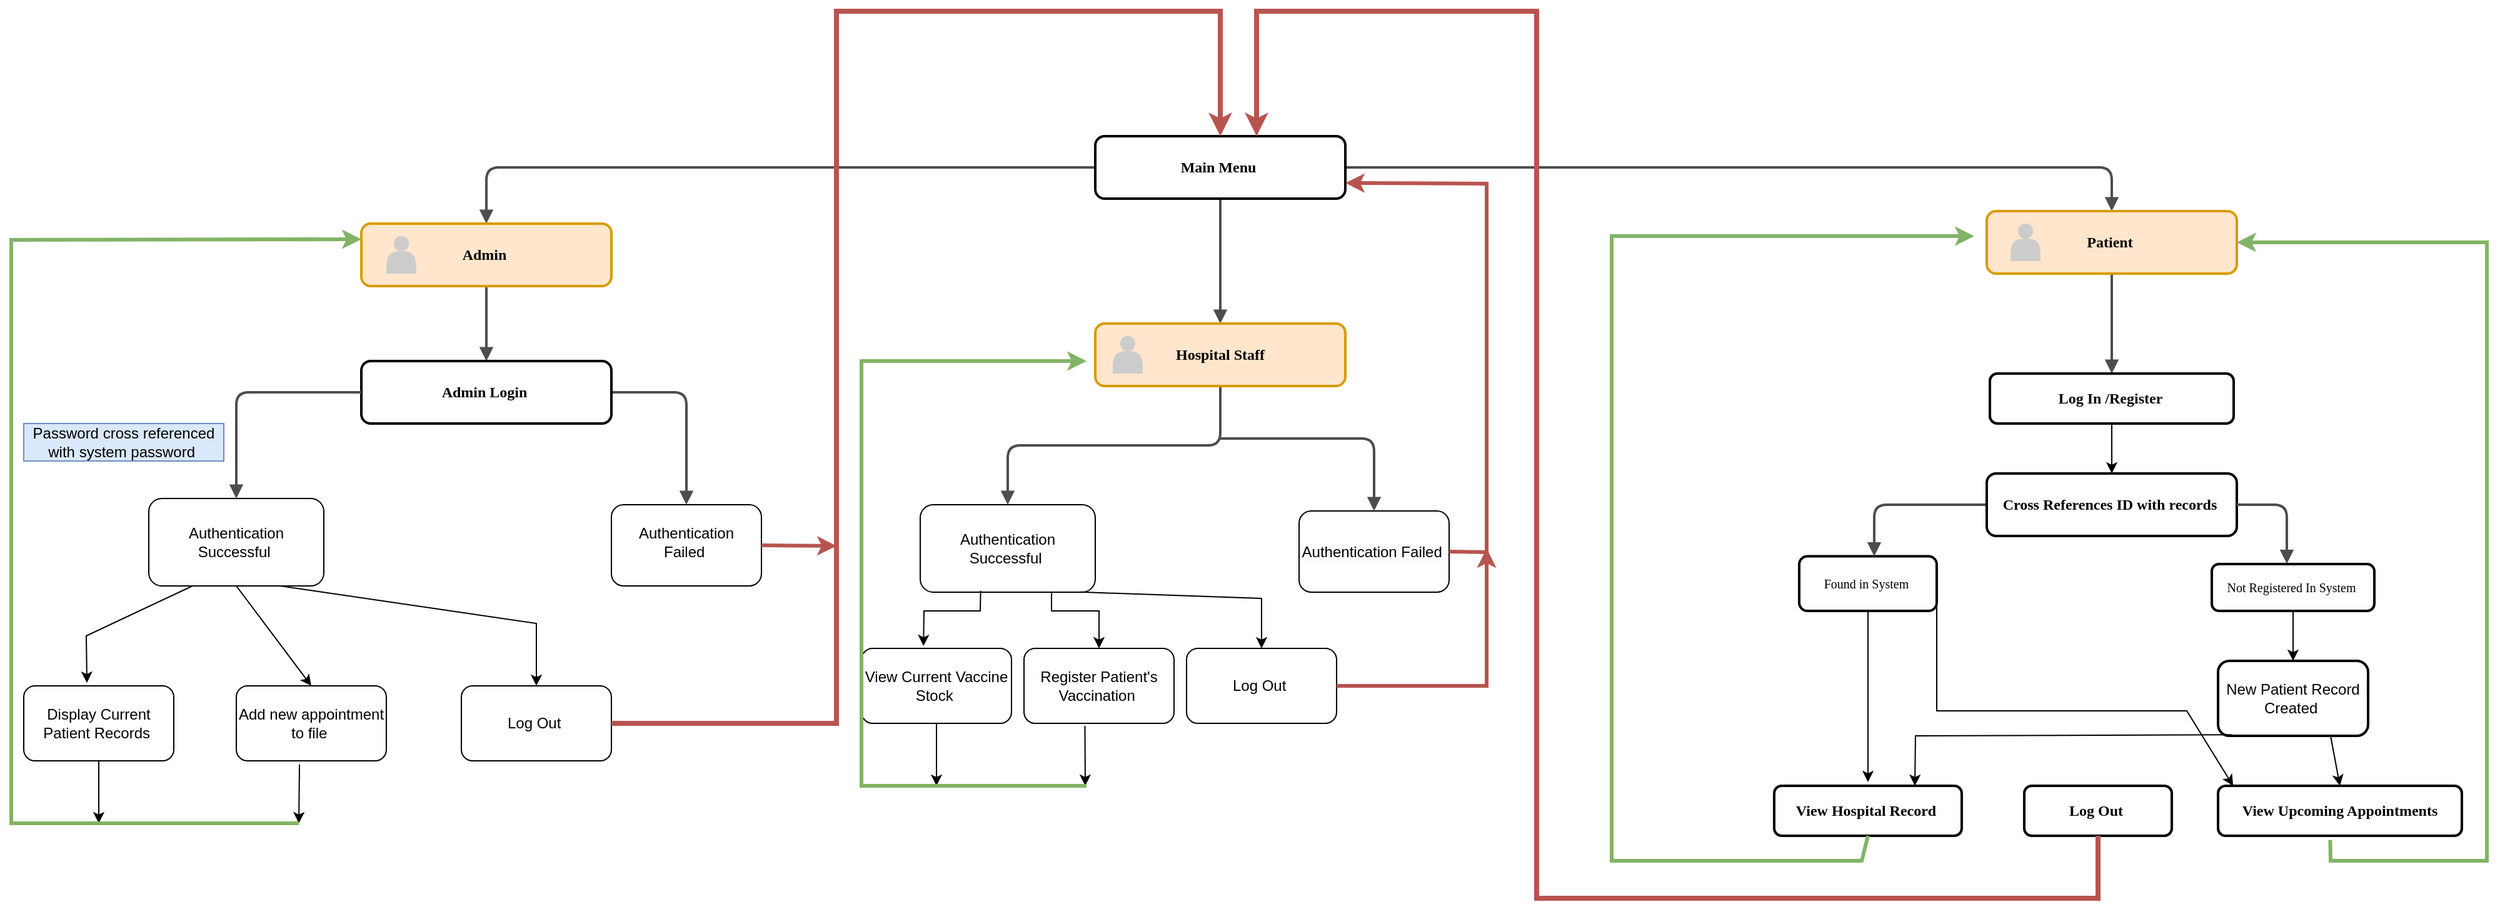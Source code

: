 <mxfile version="26.0.16">
  <diagram name="Page-1" id="19d8dcba-68ad-dc05-1034-9cf7b2a963f6">
    <mxGraphModel dx="1036" dy="722" grid="1" gridSize="10" guides="1" tooltips="1" connect="1" arrows="1" fold="1" page="1" pageScale="1" pageWidth="1100" pageHeight="850" background="none" math="0" shadow="0">
      <root>
        <mxCell id="0" />
        <mxCell id="1" parent="0" />
        <mxCell id="218ae93e1282097f-29" value="Not Registered In System&amp;nbsp;" style="whiteSpace=wrap;html=1;rounded=1;shadow=0;comic=0;strokeWidth=2;fontFamily=Verdana;align=center;fontSize=10;" parent="1" vertex="1">
          <mxGeometry x="1780" y="482.5" width="130" height="37.5" as="geometry" />
        </mxCell>
        <mxCell id="218ae93e1282097f-34" value="Found in System&amp;nbsp;" style="whiteSpace=wrap;html=1;rounded=1;shadow=0;comic=0;strokeWidth=2;fontFamily=Verdana;align=center;fontSize=10;" parent="1" vertex="1">
          <mxGeometry x="1450" y="476.25" width="110" height="43.75" as="geometry" />
        </mxCell>
        <mxCell id="218ae93e1282097f-42" value="" style="edgeStyle=orthogonalEdgeStyle;rounded=1;html=1;labelBackgroundColor=none;endArrow=block;endFill=1;strokeColor=#4D4D4D;strokeWidth=2;fontFamily=Verdana;fontSize=12;fontStyle=1" parent="1" source="6257edae8c83ed4a-1" target="6257edae8c83ed4a-12" edge="1">
          <mxGeometry relative="1" as="geometry" />
        </mxCell>
        <mxCell id="218ae93e1282097f-43" value="" style="edgeStyle=orthogonalEdgeStyle;rounded=1;html=1;labelBackgroundColor=none;endArrow=block;endFill=1;strokeColor=#4D4D4D;strokeWidth=2;fontFamily=Verdana;fontSize=12;fontStyle=1" parent="1" source="6257edae8c83ed4a-1" target="6257edae8c83ed4a-9" edge="1">
          <mxGeometry relative="1" as="geometry" />
        </mxCell>
        <mxCell id="218ae93e1282097f-44" value="" style="edgeStyle=orthogonalEdgeStyle;rounded=1;html=1;labelBackgroundColor=none;endArrow=block;endFill=1;strokeColor=#4D4D4D;strokeWidth=2;fontFamily=Verdana;fontSize=12;fontStyle=1" parent="1" source="6257edae8c83ed4a-1" target="218ae93e1282097f-2" edge="1">
          <mxGeometry relative="1" as="geometry" />
        </mxCell>
        <mxCell id="218ae93e1282097f-46" value="" style="edgeStyle=orthogonalEdgeStyle;rounded=1;html=1;labelBackgroundColor=none;endArrow=block;endFill=1;strokeColor=#4D4D4D;strokeWidth=2;fontFamily=Verdana;fontSize=12;fontStyle=1" parent="1" source="6257edae8c83ed4a-9" target="218ae93e1282097f-8" edge="1">
          <mxGeometry relative="1" as="geometry" />
        </mxCell>
        <mxCell id="218ae93e1282097f-48" value="" style="edgeStyle=orthogonalEdgeStyle;rounded=1;html=1;labelBackgroundColor=none;endArrow=block;endFill=1;strokeColor=#4D4D4D;strokeWidth=2;fontFamily=Verdana;fontSize=12;fontStyle=1" parent="1" source="218ae93e1282097f-2" target="6257edae8c83ed4a-24" edge="1">
          <mxGeometry relative="1" as="geometry" />
        </mxCell>
        <mxCell id="218ae93e1282097f-49" value="" style="edgeStyle=elbowEdgeStyle;rounded=1;html=1;labelBackgroundColor=none;endArrow=block;endFill=1;strokeColor=#4D4D4D;strokeWidth=2;fontFamily=Verdana;fontSize=10;exitX=0;exitY=0.5;exitDx=0;exitDy=0;" parent="1" source="218ae93e1282097f-5" target="218ae93e1282097f-34" edge="1">
          <mxGeometry relative="1" as="geometry">
            <mxPoint x="1320" y="420" as="sourcePoint" />
            <Array as="points">
              <mxPoint x="1510" y="440" />
            </Array>
          </mxGeometry>
        </mxCell>
        <mxCell id="218ae93e1282097f-51" value="" style="edgeStyle=elbowEdgeStyle;rounded=1;html=1;labelBackgroundColor=none;endArrow=block;endFill=1;strokeColor=#4D4D4D;strokeWidth=2;fontFamily=Verdana;fontSize=10;entryX=0.5;entryY=0;entryDx=0;entryDy=0;" parent="1" source="6257edae8c83ed4a-12" target="kJzLt-CPVOsXME4S9jf1-26" edge="1">
          <mxGeometry relative="1" as="geometry">
            <mxPoint x="987" y="430" as="targetPoint" />
          </mxGeometry>
        </mxCell>
        <mxCell id="218ae93e1282097f-52" value="" style="edgeStyle=elbowEdgeStyle;rounded=1;html=1;labelBackgroundColor=none;endArrow=block;endFill=1;strokeColor=#4D4D4D;strokeWidth=2;fontFamily=Verdana;fontSize=10;exitX=1;exitY=0.5;exitDx=0;exitDy=0;" parent="1" source="218ae93e1282097f-8" edge="1">
          <mxGeometry relative="1" as="geometry">
            <mxPoint x="520" y="340" as="sourcePoint" />
            <mxPoint x="560" y="435" as="targetPoint" />
            <Array as="points">
              <mxPoint x="560" y="403" />
            </Array>
          </mxGeometry>
        </mxCell>
        <mxCell id="218ae93e1282097f-8" value="Admin Login&amp;nbsp;" style="whiteSpace=wrap;html=1;rounded=1;shadow=0;comic=0;strokeWidth=2;fontFamily=Verdana;align=center;fontSize=12;fontStyle=1" parent="1" vertex="1">
          <mxGeometry x="300" y="320" width="200" height="50" as="geometry" />
        </mxCell>
        <mxCell id="6257edae8c83ed4a-9" value="Admin&amp;nbsp;" style="whiteSpace=wrap;html=1;rounded=1;shadow=0;comic=0;strokeWidth=2;fontFamily=Verdana;align=center;fontSize=12;fontStyle=1;fillColor=#ffe6cc;strokeColor=#d79b00;" parent="1" vertex="1">
          <mxGeometry x="300" y="210" width="200" height="50" as="geometry" />
        </mxCell>
        <mxCell id="6257edae8c83ed4a-10" value="" style="shape=actor;whiteSpace=wrap;html=1;rounded=0;shadow=0;comic=0;strokeWidth=1;fillColor=#CCCCCC;fontFamily=Verdana;align=center;strokeColor=none;fontSize=12;fontStyle=1" parent="1" vertex="1">
          <mxGeometry x="320" y="220" width="24" height="30" as="geometry" />
        </mxCell>
        <mxCell id="6257edae8c83ed4a-12" value="Hospital Staff" style="whiteSpace=wrap;html=1;rounded=1;shadow=0;comic=0;strokeWidth=2;fontFamily=Verdana;align=center;fontSize=12;fontStyle=1;fillColor=#ffe6cc;strokeColor=#d79b00;" parent="1" vertex="1">
          <mxGeometry x="887" y="290" width="200" height="50" as="geometry" />
        </mxCell>
        <mxCell id="6257edae8c83ed4a-13" value="" style="shape=actor;whiteSpace=wrap;html=1;rounded=0;shadow=0;comic=0;strokeWidth=1;fillColor=#CCCCCC;fontFamily=Verdana;align=center;strokeColor=none;fontSize=12;fontStyle=1" parent="1" vertex="1">
          <mxGeometry x="901" y="300" width="24" height="30" as="geometry" />
        </mxCell>
        <mxCell id="6257edae8c83ed4a-1" value="Main Menu&amp;nbsp;" style="whiteSpace=wrap;html=1;rounded=1;shadow=0;comic=0;strokeWidth=2;fontFamily=Verdana;align=center;fontSize=12;fontStyle=1" parent="1" vertex="1">
          <mxGeometry x="887" y="140" width="200" height="50" as="geometry" />
        </mxCell>
        <mxCell id="218ae93e1282097f-2" value="Patient&amp;nbsp;" style="whiteSpace=wrap;html=1;rounded=1;shadow=0;comic=0;strokeWidth=2;fontFamily=Verdana;align=center;fontSize=12;fontStyle=1;fillColor=#ffe6cc;strokeColor=#d79b00;" parent="1" vertex="1">
          <mxGeometry x="1600" y="200" width="200" height="50" as="geometry" />
        </mxCell>
        <mxCell id="218ae93e1282097f-3" value="" style="shape=actor;whiteSpace=wrap;html=1;rounded=0;shadow=0;comic=0;strokeWidth=1;fillColor=#CCCCCC;fontFamily=Verdana;align=center;strokeColor=none;fontSize=12;fontStyle=1" parent="1" vertex="1">
          <mxGeometry x="1619" y="210" width="24" height="30" as="geometry" />
        </mxCell>
        <mxCell id="6257edae8c83ed4a-24" value="Log In /Register&amp;nbsp;" style="whiteSpace=wrap;html=1;rounded=1;shadow=0;comic=0;strokeWidth=2;fontFamily=Verdana;align=center;fontSize=12;fontStyle=1" parent="1" vertex="1">
          <mxGeometry x="1602.5" y="330" width="195" height="40" as="geometry" />
        </mxCell>
        <mxCell id="218ae93e1282097f-5" value="Cross References ID with records&amp;nbsp;" style="whiteSpace=wrap;html=1;rounded=1;shadow=0;comic=0;strokeWidth=2;fontFamily=Verdana;align=center;fontSize=12;fontStyle=1" parent="1" vertex="1">
          <mxGeometry x="1600" y="410" width="200" height="50" as="geometry" />
        </mxCell>
        <mxCell id="kJzLt-CPVOsXME4S9jf1-2" value="" style="rounded=1;whiteSpace=wrap;html=1;" vertex="1" parent="1">
          <mxGeometry x="500" y="435" width="120" height="65" as="geometry" />
        </mxCell>
        <mxCell id="kJzLt-CPVOsXME4S9jf1-4" value="Authentication Failed&amp;nbsp;" style="text;html=1;align=center;verticalAlign=middle;whiteSpace=wrap;rounded=0;" vertex="1" parent="1">
          <mxGeometry x="530" y="450" width="60" height="30" as="geometry" />
        </mxCell>
        <mxCell id="kJzLt-CPVOsXME4S9jf1-5" value="Authentication Successful&amp;nbsp;" style="rounded=1;whiteSpace=wrap;html=1;" vertex="1" parent="1">
          <mxGeometry x="130" y="430" width="140" height="70" as="geometry" />
        </mxCell>
        <mxCell id="kJzLt-CPVOsXME4S9jf1-8" value="" style="edgeStyle=elbowEdgeStyle;rounded=1;html=1;labelBackgroundColor=none;endArrow=block;endFill=1;strokeColor=#4D4D4D;strokeWidth=2;fontFamily=Verdana;fontSize=10;exitX=0;exitY=0.5;exitDx=0;exitDy=0;" edge="1" parent="1" source="218ae93e1282097f-8">
          <mxGeometry relative="1" as="geometry">
            <mxPoint x="290" y="340" as="sourcePoint" />
            <mxPoint x="200" y="430" as="targetPoint" />
            <Array as="points">
              <mxPoint x="200" y="410" />
              <mxPoint x="170" y="393" />
            </Array>
          </mxGeometry>
        </mxCell>
        <mxCell id="kJzLt-CPVOsXME4S9jf1-14" value="Display Current Patient Records&amp;nbsp;" style="rounded=1;whiteSpace=wrap;html=1;" vertex="1" parent="1">
          <mxGeometry x="30" y="580" width="120" height="60" as="geometry" />
        </mxCell>
        <mxCell id="kJzLt-CPVOsXME4S9jf1-15" value="Add new appointment to file&amp;nbsp;" style="rounded=1;whiteSpace=wrap;html=1;" vertex="1" parent="1">
          <mxGeometry x="200" y="580" width="120" height="60" as="geometry" />
        </mxCell>
        <mxCell id="kJzLt-CPVOsXME4S9jf1-16" value="Log Out&amp;nbsp;" style="rounded=1;whiteSpace=wrap;html=1;" vertex="1" parent="1">
          <mxGeometry x="380" y="580" width="120" height="60" as="geometry" />
        </mxCell>
        <mxCell id="kJzLt-CPVOsXME4S9jf1-19" value="" style="endArrow=classic;html=1;rounded=0;exitX=0.25;exitY=1;exitDx=0;exitDy=0;entryX=0.421;entryY=-0.04;entryDx=0;entryDy=0;entryPerimeter=0;" edge="1" parent="1" source="kJzLt-CPVOsXME4S9jf1-5" target="kJzLt-CPVOsXME4S9jf1-14">
          <mxGeometry width="50" height="50" relative="1" as="geometry">
            <mxPoint x="430" y="500" as="sourcePoint" />
            <mxPoint x="480" y="450" as="targetPoint" />
            <Array as="points">
              <mxPoint x="80" y="540" />
            </Array>
          </mxGeometry>
        </mxCell>
        <mxCell id="kJzLt-CPVOsXME4S9jf1-20" value="" style="endArrow=classic;html=1;rounded=0;exitX=0.5;exitY=1;exitDx=0;exitDy=0;entryX=0.5;entryY=0;entryDx=0;entryDy=0;" edge="1" parent="1" source="kJzLt-CPVOsXME4S9jf1-5" target="kJzLt-CPVOsXME4S9jf1-15">
          <mxGeometry width="50" height="50" relative="1" as="geometry">
            <mxPoint x="430" y="500" as="sourcePoint" />
            <mxPoint x="480" y="450" as="targetPoint" />
            <Array as="points" />
          </mxGeometry>
        </mxCell>
        <mxCell id="kJzLt-CPVOsXME4S9jf1-21" value="" style="endArrow=classic;html=1;rounded=0;exitX=0.75;exitY=1;exitDx=0;exitDy=0;entryX=0.5;entryY=0;entryDx=0;entryDy=0;" edge="1" parent="1" source="kJzLt-CPVOsXME4S9jf1-5" target="kJzLt-CPVOsXME4S9jf1-16">
          <mxGeometry width="50" height="50" relative="1" as="geometry">
            <mxPoint x="430" y="500" as="sourcePoint" />
            <mxPoint x="480" y="450" as="targetPoint" />
            <Array as="points">
              <mxPoint x="440" y="530" />
            </Array>
          </mxGeometry>
        </mxCell>
        <mxCell id="kJzLt-CPVOsXME4S9jf1-24" value="" style="endArrow=classic;html=1;rounded=0;exitX=1;exitY=0.5;exitDx=0;exitDy=0;entryX=0.5;entryY=0;entryDx=0;entryDy=0;fillColor=#f8cecc;strokeColor=#b85450;strokeWidth=4;" edge="1" parent="1" source="kJzLt-CPVOsXME4S9jf1-16" target="6257edae8c83ed4a-1">
          <mxGeometry width="50" height="50" relative="1" as="geometry">
            <mxPoint x="680" y="620" as="sourcePoint" />
            <mxPoint x="760" y="50" as="targetPoint" />
            <Array as="points">
              <mxPoint x="680" y="610" />
              <mxPoint x="680" y="40" />
              <mxPoint x="987" y="40" />
            </Array>
          </mxGeometry>
        </mxCell>
        <mxCell id="kJzLt-CPVOsXME4S9jf1-25" value="" style="endArrow=classic;html=1;rounded=0;exitX=1;exitY=0.5;exitDx=0;exitDy=0;fillColor=#f8cecc;strokeColor=#b85450;strokeWidth=3;" edge="1" parent="1" source="kJzLt-CPVOsXME4S9jf1-2">
          <mxGeometry width="50" height="50" relative="1" as="geometry">
            <mxPoint x="700" y="320" as="sourcePoint" />
            <mxPoint x="680" y="468" as="targetPoint" />
          </mxGeometry>
        </mxCell>
        <mxCell id="kJzLt-CPVOsXME4S9jf1-26" value="Authentication Successful&amp;nbsp;" style="rounded=1;whiteSpace=wrap;html=1;" vertex="1" parent="1">
          <mxGeometry x="747" y="435" width="140" height="70" as="geometry" />
        </mxCell>
        <mxCell id="kJzLt-CPVOsXME4S9jf1-28" value="&lt;meta charset=&quot;utf-8&quot;&gt;&lt;span style=&quot;color: rgb(0, 0, 0); font-family: Helvetica; font-size: 12px; font-style: normal; font-variant-ligatures: normal; font-variant-caps: normal; font-weight: 400; letter-spacing: normal; orphans: 2; text-align: center; text-indent: 0px; text-transform: none; widows: 2; word-spacing: 0px; -webkit-text-stroke-width: 0px; white-space: normal; background-color: rgb(251, 251, 251); text-decoration-thickness: initial; text-decoration-style: initial; text-decoration-color: initial; display: inline !important; float: none;&quot;&gt;Authentication Failed&amp;nbsp;&lt;/span&gt;" style="rounded=1;whiteSpace=wrap;html=1;" vertex="1" parent="1">
          <mxGeometry x="1050" y="440" width="120" height="65" as="geometry" />
        </mxCell>
        <mxCell id="kJzLt-CPVOsXME4S9jf1-29" value="" style="edgeStyle=elbowEdgeStyle;rounded=1;html=1;labelBackgroundColor=none;endArrow=block;endFill=1;strokeColor=#4D4D4D;strokeWidth=2;fontFamily=Verdana;fontSize=10;entryX=0.5;entryY=0;entryDx=0;entryDy=0;" edge="1" parent="1" target="kJzLt-CPVOsXME4S9jf1-28">
          <mxGeometry relative="1" as="geometry">
            <mxPoint x="987" y="382" as="sourcePoint" />
            <mxPoint x="997.421" y="450" as="targetPoint" />
            <Array as="points">
              <mxPoint x="1110" y="410" />
              <mxPoint x="1100" y="400" />
            </Array>
          </mxGeometry>
        </mxCell>
        <mxCell id="kJzLt-CPVOsXME4S9jf1-31" value="View Current Vaccine Stock&amp;nbsp;" style="rounded=1;whiteSpace=wrap;html=1;" vertex="1" parent="1">
          <mxGeometry x="700" y="550" width="120" height="60" as="geometry" />
        </mxCell>
        <mxCell id="kJzLt-CPVOsXME4S9jf1-32" value="Register Patient&#39;s Vaccination&amp;nbsp;" style="rounded=1;whiteSpace=wrap;html=1;" vertex="1" parent="1">
          <mxGeometry x="830" y="550" width="120" height="60" as="geometry" />
        </mxCell>
        <mxCell id="kJzLt-CPVOsXME4S9jf1-33" value="" style="endArrow=classic;html=1;rounded=0;exitX=0.345;exitY=0.984;exitDx=0;exitDy=0;exitPerimeter=0;entryX=0.413;entryY=-0.032;entryDx=0;entryDy=0;entryPerimeter=0;" edge="1" parent="1" source="kJzLt-CPVOsXME4S9jf1-26" target="kJzLt-CPVOsXME4S9jf1-31">
          <mxGeometry width="50" height="50" relative="1" as="geometry">
            <mxPoint x="690" y="490" as="sourcePoint" />
            <mxPoint x="740" y="440" as="targetPoint" />
            <Array as="points">
              <mxPoint x="795" y="520" />
              <mxPoint x="750" y="520" />
            </Array>
          </mxGeometry>
        </mxCell>
        <mxCell id="kJzLt-CPVOsXME4S9jf1-34" value="" style="endArrow=classic;html=1;rounded=0;exitX=0.75;exitY=1;exitDx=0;exitDy=0;entryX=0.5;entryY=0;entryDx=0;entryDy=0;" edge="1" parent="1" source="kJzLt-CPVOsXME4S9jf1-26" target="kJzLt-CPVOsXME4S9jf1-32">
          <mxGeometry width="50" height="50" relative="1" as="geometry">
            <mxPoint x="690" y="490" as="sourcePoint" />
            <mxPoint x="740" y="440" as="targetPoint" />
            <Array as="points">
              <mxPoint x="852" y="520" />
              <mxPoint x="890" y="520" />
            </Array>
          </mxGeometry>
        </mxCell>
        <mxCell id="kJzLt-CPVOsXME4S9jf1-35" value="Log Out&amp;nbsp;" style="rounded=1;whiteSpace=wrap;html=1;" vertex="1" parent="1">
          <mxGeometry x="960" y="550" width="120" height="60" as="geometry" />
        </mxCell>
        <mxCell id="kJzLt-CPVOsXME4S9jf1-36" value="" style="endArrow=classic;html=1;rounded=0;exitX=0.917;exitY=0.999;exitDx=0;exitDy=0;exitPerimeter=0;entryX=0.5;entryY=0;entryDx=0;entryDy=0;" edge="1" parent="1" source="kJzLt-CPVOsXME4S9jf1-26" target="kJzLt-CPVOsXME4S9jf1-35">
          <mxGeometry width="50" height="50" relative="1" as="geometry">
            <mxPoint x="800" y="540" as="sourcePoint" />
            <mxPoint x="850" y="490" as="targetPoint" />
            <Array as="points">
              <mxPoint x="1020" y="510" />
              <mxPoint x="1020" y="520" />
            </Array>
          </mxGeometry>
        </mxCell>
        <mxCell id="kJzLt-CPVOsXME4S9jf1-37" value="" style="endArrow=classic;html=1;rounded=0;exitX=1;exitY=0.5;exitDx=0;exitDy=0;entryX=1;entryY=0.75;entryDx=0;entryDy=0;fillColor=#f8cecc;strokeColor=#b85450;strokeWidth=3;" edge="1" parent="1" source="kJzLt-CPVOsXME4S9jf1-28" target="6257edae8c83ed4a-1">
          <mxGeometry width="50" height="50" relative="1" as="geometry">
            <mxPoint x="920" y="370" as="sourcePoint" />
            <mxPoint x="970" y="320" as="targetPoint" />
            <Array as="points">
              <mxPoint x="1200" y="473" />
              <mxPoint x="1200" y="178" />
            </Array>
          </mxGeometry>
        </mxCell>
        <mxCell id="kJzLt-CPVOsXME4S9jf1-38" value="" style="endArrow=classic;html=1;rounded=0;exitX=1;exitY=0.5;exitDx=0;exitDy=0;fillColor=#f8cecc;strokeColor=#b85450;strokeWidth=3;" edge="1" parent="1" source="kJzLt-CPVOsXME4S9jf1-35">
          <mxGeometry width="50" height="50" relative="1" as="geometry">
            <mxPoint x="920" y="370" as="sourcePoint" />
            <mxPoint x="1200" y="470" as="targetPoint" />
            <Array as="points">
              <mxPoint x="1200" y="580" />
            </Array>
          </mxGeometry>
        </mxCell>
        <mxCell id="kJzLt-CPVOsXME4S9jf1-39" value="Password cross referenced with system password&amp;nbsp;" style="text;html=1;align=center;verticalAlign=middle;whiteSpace=wrap;rounded=0;fillColor=#dae8fc;strokeColor=#6c8ebf;" vertex="1" parent="1">
          <mxGeometry x="30" y="370" width="160" height="30" as="geometry" />
        </mxCell>
        <mxCell id="kJzLt-CPVOsXME4S9jf1-40" value="" style="endArrow=classic;html=1;rounded=0;entryX=0.5;entryY=0;entryDx=0;entryDy=0;exitX=0.5;exitY=1;exitDx=0;exitDy=0;" edge="1" parent="1" source="6257edae8c83ed4a-24" target="218ae93e1282097f-5">
          <mxGeometry width="50" height="50" relative="1" as="geometry">
            <mxPoint x="1410" y="560" as="sourcePoint" />
            <mxPoint x="1460" y="510" as="targetPoint" />
          </mxGeometry>
        </mxCell>
        <mxCell id="kJzLt-CPVOsXME4S9jf1-42" value="" style="edgeStyle=elbowEdgeStyle;rounded=1;html=1;labelBackgroundColor=none;endArrow=block;endFill=1;strokeColor=#4D4D4D;strokeWidth=2;fontFamily=Verdana;fontSize=10;entryX=0.468;entryY=-0.007;entryDx=0;entryDy=0;exitX=1;exitY=0.5;exitDx=0;exitDy=0;entryPerimeter=0;" edge="1" parent="1" source="218ae93e1282097f-5" target="218ae93e1282097f-29">
          <mxGeometry relative="1" as="geometry">
            <mxPoint x="1820" y="480" as="sourcePoint" />
            <mxPoint x="1750" y="560" as="targetPoint" />
            <Array as="points">
              <mxPoint x="1840" y="470" />
            </Array>
          </mxGeometry>
        </mxCell>
        <mxCell id="kJzLt-CPVOsXME4S9jf1-43" value="View Hospital Record&amp;nbsp;" style="whiteSpace=wrap;html=1;rounded=1;shadow=0;comic=0;strokeWidth=2;fontFamily=Verdana;align=center;fontSize=12;fontStyle=1" vertex="1" parent="1">
          <mxGeometry x="1430" y="660" width="150" height="40" as="geometry" />
        </mxCell>
        <mxCell id="kJzLt-CPVOsXME4S9jf1-44" value="View Upcoming Appointments" style="whiteSpace=wrap;html=1;rounded=1;shadow=0;comic=0;strokeWidth=2;fontFamily=Verdana;align=center;fontSize=12;fontStyle=1" vertex="1" parent="1">
          <mxGeometry x="1785" y="660" width="195" height="40" as="geometry" />
        </mxCell>
        <mxCell id="kJzLt-CPVOsXME4S9jf1-47" value="" style="endArrow=classic;html=1;rounded=0;exitX=0.5;exitY=1;exitDx=0;exitDy=0;entryX=0.5;entryY=0;entryDx=0;entryDy=0;" edge="1" parent="1" source="218ae93e1282097f-29" target="kJzLt-CPVOsXME4S9jf1-54">
          <mxGeometry width="50" height="50" relative="1" as="geometry">
            <mxPoint x="1440" y="500" as="sourcePoint" />
            <mxPoint x="1855" y="560" as="targetPoint" />
          </mxGeometry>
        </mxCell>
        <mxCell id="kJzLt-CPVOsXME4S9jf1-48" value="" style="endArrow=classic;html=1;rounded=0;exitX=0.5;exitY=1;exitDx=0;exitDy=0;" edge="1" parent="1" source="kJzLt-CPVOsXME4S9jf1-14">
          <mxGeometry width="50" height="50" relative="1" as="geometry">
            <mxPoint x="310" y="500" as="sourcePoint" />
            <mxPoint x="90" y="690" as="targetPoint" />
          </mxGeometry>
        </mxCell>
        <mxCell id="kJzLt-CPVOsXME4S9jf1-49" value="" style="endArrow=classic;html=1;rounded=0;exitX=0.421;exitY=1.047;exitDx=0;exitDy=0;exitPerimeter=0;" edge="1" parent="1" source="kJzLt-CPVOsXME4S9jf1-15">
          <mxGeometry width="50" height="50" relative="1" as="geometry">
            <mxPoint x="100" y="650" as="sourcePoint" />
            <mxPoint x="250" y="690" as="targetPoint" />
          </mxGeometry>
        </mxCell>
        <mxCell id="kJzLt-CPVOsXME4S9jf1-50" value="" style="endArrow=classic;html=1;rounded=0;fillColor=#d5e8d4;strokeColor=#82b366;entryX=0;entryY=0.25;entryDx=0;entryDy=0;strokeWidth=3;" edge="1" parent="1" target="6257edae8c83ed4a-9">
          <mxGeometry width="50" height="50" relative="1" as="geometry">
            <mxPoint x="250" y="690" as="sourcePoint" />
            <mxPoint x="290" y="230" as="targetPoint" />
            <Array as="points">
              <mxPoint x="20" y="690" />
              <mxPoint x="20" y="223" />
            </Array>
          </mxGeometry>
        </mxCell>
        <mxCell id="kJzLt-CPVOsXME4S9jf1-51" value="" style="endArrow=classic;html=1;rounded=0;exitX=0.5;exitY=1;exitDx=0;exitDy=0;" edge="1" parent="1" source="kJzLt-CPVOsXME4S9jf1-31">
          <mxGeometry width="50" height="50" relative="1" as="geometry">
            <mxPoint x="700" y="510" as="sourcePoint" />
            <mxPoint x="760" y="660" as="targetPoint" />
          </mxGeometry>
        </mxCell>
        <mxCell id="kJzLt-CPVOsXME4S9jf1-52" value="" style="endArrow=classic;html=1;rounded=0;exitX=0.406;exitY=1.033;exitDx=0;exitDy=0;exitPerimeter=0;" edge="1" parent="1" source="kJzLt-CPVOsXME4S9jf1-32">
          <mxGeometry width="50" height="50" relative="1" as="geometry">
            <mxPoint x="770" y="620" as="sourcePoint" />
            <mxPoint x="879" y="660" as="targetPoint" />
          </mxGeometry>
        </mxCell>
        <mxCell id="kJzLt-CPVOsXME4S9jf1-53" value="" style="endArrow=classic;html=1;rounded=0;fillColor=#d5e8d4;strokeColor=#82b366;strokeWidth=3;" edge="1" parent="1">
          <mxGeometry width="50" height="50" relative="1" as="geometry">
            <mxPoint x="880" y="660" as="sourcePoint" />
            <mxPoint x="880" y="320" as="targetPoint" />
            <Array as="points">
              <mxPoint x="700" y="660" />
              <mxPoint x="700" y="320" />
            </Array>
          </mxGeometry>
        </mxCell>
        <mxCell id="kJzLt-CPVOsXME4S9jf1-54" value="New Patient Record Created&amp;nbsp;" style="rounded=1;whiteSpace=wrap;html=1;strokeWidth=2;" vertex="1" parent="1">
          <mxGeometry x="1785" y="560" width="120" height="60" as="geometry" />
        </mxCell>
        <mxCell id="kJzLt-CPVOsXME4S9jf1-55" value="" style="endArrow=classic;html=1;rounded=0;exitX=0.5;exitY=1;exitDx=0;exitDy=0;" edge="1" parent="1" source="218ae93e1282097f-34">
          <mxGeometry width="50" height="50" relative="1" as="geometry">
            <mxPoint x="1560" y="630" as="sourcePoint" />
            <mxPoint x="1505" y="657" as="targetPoint" />
          </mxGeometry>
        </mxCell>
        <mxCell id="kJzLt-CPVOsXME4S9jf1-57" value="" style="endArrow=classic;html=1;rounded=0;entryX=0.5;entryY=0;entryDx=0;entryDy=0;exitX=0.75;exitY=1;exitDx=0;exitDy=0;" edge="1" parent="1" source="kJzLt-CPVOsXME4S9jf1-54" target="kJzLt-CPVOsXME4S9jf1-44">
          <mxGeometry width="50" height="50" relative="1" as="geometry">
            <mxPoint x="1560" y="630" as="sourcePoint" />
            <mxPoint x="1610" y="580" as="targetPoint" />
          </mxGeometry>
        </mxCell>
        <mxCell id="kJzLt-CPVOsXME4S9jf1-62" value="" style="endArrow=classic;html=1;rounded=0;exitX=1;exitY=0.5;exitDx=0;exitDy=0;entryX=0.062;entryY=0.001;entryDx=0;entryDy=0;entryPerimeter=0;" edge="1" parent="1" source="218ae93e1282097f-34" target="kJzLt-CPVOsXME4S9jf1-44">
          <mxGeometry width="50" height="50" relative="1" as="geometry">
            <mxPoint x="1560" y="630" as="sourcePoint" />
            <mxPoint x="1610" y="580" as="targetPoint" />
            <Array as="points">
              <mxPoint x="1560" y="600" />
              <mxPoint x="1760" y="600" />
            </Array>
          </mxGeometry>
        </mxCell>
        <mxCell id="kJzLt-CPVOsXME4S9jf1-63" value="" style="endArrow=classic;html=1;rounded=0;exitX=0.09;exitY=0.985;exitDx=0;exitDy=0;exitPerimeter=0;entryX=0.75;entryY=0;entryDx=0;entryDy=0;" edge="1" parent="1" source="kJzLt-CPVOsXME4S9jf1-54" target="kJzLt-CPVOsXME4S9jf1-43">
          <mxGeometry width="50" height="50" relative="1" as="geometry">
            <mxPoint x="1560" y="630" as="sourcePoint" />
            <mxPoint x="1610" y="580" as="targetPoint" />
            <Array as="points">
              <mxPoint x="1543" y="620" />
            </Array>
          </mxGeometry>
        </mxCell>
        <mxCell id="kJzLt-CPVOsXME4S9jf1-64" value="" style="endArrow=classic;html=1;rounded=0;exitX=0.5;exitY=1;exitDx=0;exitDy=0;fillColor=#d5e8d4;strokeColor=#82b366;strokeWidth=3;" edge="1" parent="1" source="kJzLt-CPVOsXME4S9jf1-43">
          <mxGeometry width="50" height="50" relative="1" as="geometry">
            <mxPoint x="1590" y="570" as="sourcePoint" />
            <mxPoint x="1590" y="220" as="targetPoint" />
            <Array as="points">
              <mxPoint x="1500" y="720" />
              <mxPoint x="1300" y="720" />
              <mxPoint x="1300" y="220" />
            </Array>
          </mxGeometry>
        </mxCell>
        <mxCell id="kJzLt-CPVOsXME4S9jf1-65" value="" style="endArrow=classic;html=1;rounded=0;entryX=1;entryY=0.5;entryDx=0;entryDy=0;exitX=0.46;exitY=1.085;exitDx=0;exitDy=0;exitPerimeter=0;fillColor=#d5e8d4;strokeColor=#82b366;strokeWidth=3;" edge="1" parent="1" source="kJzLt-CPVOsXME4S9jf1-44" target="218ae93e1282097f-2">
          <mxGeometry width="50" height="50" relative="1" as="geometry">
            <mxPoint x="2000" y="710" as="sourcePoint" />
            <mxPoint x="1820" y="240" as="targetPoint" />
            <Array as="points">
              <mxPoint x="1875" y="720" />
              <mxPoint x="2000" y="720" />
              <mxPoint x="2000" y="225" />
            </Array>
          </mxGeometry>
        </mxCell>
        <mxCell id="kJzLt-CPVOsXME4S9jf1-66" value="Log Out&amp;nbsp;" style="whiteSpace=wrap;html=1;rounded=1;shadow=0;comic=0;strokeWidth=2;fontFamily=Verdana;align=center;fontSize=12;fontStyle=1" vertex="1" parent="1">
          <mxGeometry x="1630" y="660" width="118" height="40" as="geometry" />
        </mxCell>
        <mxCell id="kJzLt-CPVOsXME4S9jf1-67" value="" style="endArrow=classic;html=1;rounded=0;exitX=0.5;exitY=1;exitDx=0;exitDy=0;fillColor=#f8cecc;strokeColor=#b85450;strokeWidth=4;" edge="1" parent="1" source="kJzLt-CPVOsXME4S9jf1-66">
          <mxGeometry width="50" height="50" relative="1" as="geometry">
            <mxPoint x="1700" y="530" as="sourcePoint" />
            <mxPoint x="1016" y="140" as="targetPoint" />
            <Array as="points">
              <mxPoint x="1689" y="750" />
              <mxPoint x="1240" y="750" />
              <mxPoint x="1240" y="40" />
              <mxPoint x="1016" y="40" />
            </Array>
          </mxGeometry>
        </mxCell>
      </root>
    </mxGraphModel>
  </diagram>
</mxfile>
